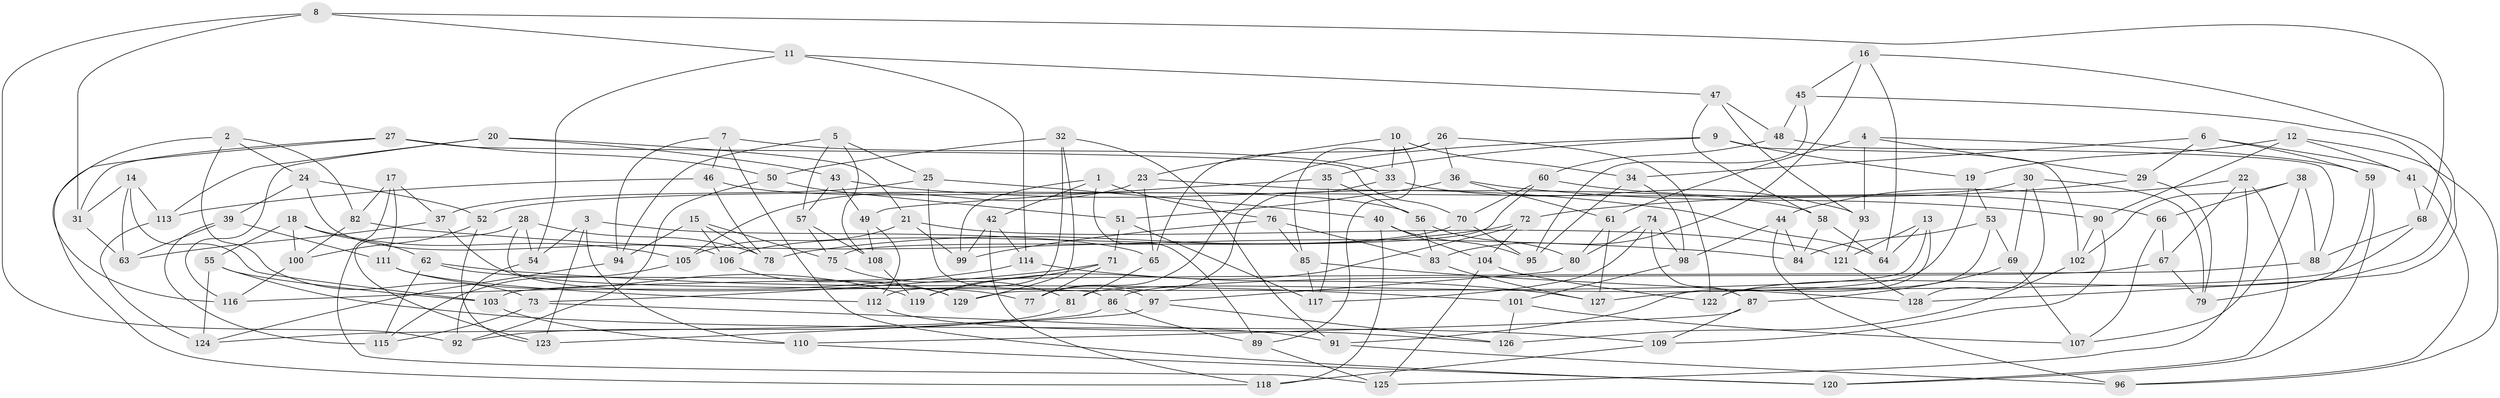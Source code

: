 // coarse degree distribution, {4: 0.4074074074074074, 6: 0.4691358024691358, 5: 0.09876543209876543, 3: 0.024691358024691357}
// Generated by graph-tools (version 1.1) at 2025/52/02/27/25 19:52:28]
// undirected, 129 vertices, 258 edges
graph export_dot {
graph [start="1"]
  node [color=gray90,style=filled];
  1;
  2;
  3;
  4;
  5;
  6;
  7;
  8;
  9;
  10;
  11;
  12;
  13;
  14;
  15;
  16;
  17;
  18;
  19;
  20;
  21;
  22;
  23;
  24;
  25;
  26;
  27;
  28;
  29;
  30;
  31;
  32;
  33;
  34;
  35;
  36;
  37;
  38;
  39;
  40;
  41;
  42;
  43;
  44;
  45;
  46;
  47;
  48;
  49;
  50;
  51;
  52;
  53;
  54;
  55;
  56;
  57;
  58;
  59;
  60;
  61;
  62;
  63;
  64;
  65;
  66;
  67;
  68;
  69;
  70;
  71;
  72;
  73;
  74;
  75;
  76;
  77;
  78;
  79;
  80;
  81;
  82;
  83;
  84;
  85;
  86;
  87;
  88;
  89;
  90;
  91;
  92;
  93;
  94;
  95;
  96;
  97;
  98;
  99;
  100;
  101;
  102;
  103;
  104;
  105;
  106;
  107;
  108;
  109;
  110;
  111;
  112;
  113;
  114;
  115;
  116;
  117;
  118;
  119;
  120;
  121;
  122;
  123;
  124;
  125;
  126;
  127;
  128;
  129;
  1 -- 99;
  1 -- 89;
  1 -- 76;
  1 -- 42;
  2 -- 82;
  2 -- 24;
  2 -- 73;
  2 -- 116;
  3 -- 65;
  3 -- 54;
  3 -- 110;
  3 -- 123;
  4 -- 29;
  4 -- 93;
  4 -- 59;
  4 -- 61;
  5 -- 25;
  5 -- 57;
  5 -- 94;
  5 -- 108;
  6 -- 34;
  6 -- 59;
  6 -- 41;
  6 -- 29;
  7 -- 33;
  7 -- 120;
  7 -- 46;
  7 -- 94;
  8 -- 92;
  8 -- 11;
  8 -- 31;
  8 -- 68;
  9 -- 102;
  9 -- 77;
  9 -- 35;
  9 -- 19;
  10 -- 34;
  10 -- 33;
  10 -- 89;
  10 -- 23;
  11 -- 47;
  11 -- 54;
  11 -- 114;
  12 -- 19;
  12 -- 96;
  12 -- 90;
  12 -- 41;
  13 -- 121;
  13 -- 129;
  13 -- 64;
  13 -- 91;
  14 -- 31;
  14 -- 103;
  14 -- 113;
  14 -- 63;
  15 -- 106;
  15 -- 78;
  15 -- 75;
  15 -- 94;
  16 -- 83;
  16 -- 128;
  16 -- 64;
  16 -- 45;
  17 -- 82;
  17 -- 37;
  17 -- 125;
  17 -- 111;
  18 -- 55;
  18 -- 62;
  18 -- 105;
  18 -- 100;
  19 -- 53;
  19 -- 81;
  20 -- 21;
  20 -- 43;
  20 -- 116;
  20 -- 113;
  21 -- 99;
  21 -- 121;
  21 -- 105;
  22 -- 67;
  22 -- 44;
  22 -- 120;
  22 -- 125;
  23 -- 65;
  23 -- 58;
  23 -- 105;
  24 -- 52;
  24 -- 106;
  24 -- 39;
  25 -- 40;
  25 -- 37;
  25 -- 97;
  26 -- 65;
  26 -- 85;
  26 -- 36;
  26 -- 122;
  27 -- 70;
  27 -- 50;
  27 -- 31;
  27 -- 118;
  28 -- 86;
  28 -- 123;
  28 -- 78;
  28 -- 54;
  29 -- 79;
  29 -- 72;
  30 -- 128;
  30 -- 79;
  30 -- 52;
  30 -- 69;
  31 -- 63;
  32 -- 129;
  32 -- 112;
  32 -- 50;
  32 -- 91;
  33 -- 93;
  33 -- 77;
  34 -- 95;
  34 -- 98;
  35 -- 117;
  35 -- 49;
  35 -- 56;
  36 -- 61;
  36 -- 51;
  36 -- 90;
  37 -- 77;
  37 -- 63;
  38 -- 88;
  38 -- 66;
  38 -- 102;
  38 -- 107;
  39 -- 115;
  39 -- 63;
  39 -- 111;
  40 -- 104;
  40 -- 95;
  40 -- 118;
  41 -- 96;
  41 -- 68;
  42 -- 118;
  42 -- 114;
  42 -- 99;
  43 -- 64;
  43 -- 57;
  43 -- 49;
  44 -- 84;
  44 -- 96;
  44 -- 98;
  45 -- 122;
  45 -- 95;
  45 -- 48;
  46 -- 113;
  46 -- 56;
  46 -- 78;
  47 -- 93;
  47 -- 48;
  47 -- 58;
  48 -- 60;
  48 -- 88;
  49 -- 112;
  49 -- 108;
  50 -- 92;
  50 -- 51;
  51 -- 117;
  51 -- 71;
  52 -- 123;
  52 -- 100;
  53 -- 84;
  53 -- 122;
  53 -- 69;
  54 -- 92;
  55 -- 124;
  55 -- 109;
  55 -- 103;
  56 -- 80;
  56 -- 83;
  57 -- 108;
  57 -- 75;
  58 -- 84;
  58 -- 64;
  59 -- 79;
  59 -- 120;
  60 -- 70;
  60 -- 66;
  60 -- 75;
  61 -- 80;
  61 -- 127;
  62 -- 129;
  62 -- 101;
  62 -- 115;
  65 -- 81;
  66 -- 107;
  66 -- 67;
  67 -- 86;
  67 -- 79;
  68 -- 127;
  68 -- 88;
  69 -- 87;
  69 -- 107;
  70 -- 106;
  70 -- 95;
  71 -- 119;
  71 -- 77;
  71 -- 73;
  72 -- 104;
  72 -- 119;
  72 -- 78;
  73 -- 115;
  73 -- 91;
  74 -- 80;
  74 -- 87;
  74 -- 98;
  74 -- 117;
  75 -- 81;
  76 -- 83;
  76 -- 99;
  76 -- 85;
  80 -- 97;
  81 -- 92;
  82 -- 84;
  82 -- 100;
  83 -- 127;
  85 -- 117;
  85 -- 128;
  86 -- 89;
  86 -- 124;
  87 -- 110;
  87 -- 109;
  88 -- 103;
  89 -- 125;
  90 -- 102;
  90 -- 109;
  91 -- 96;
  93 -- 121;
  94 -- 124;
  97 -- 123;
  97 -- 126;
  98 -- 101;
  100 -- 116;
  101 -- 107;
  101 -- 126;
  102 -- 126;
  103 -- 110;
  104 -- 122;
  104 -- 125;
  105 -- 115;
  106 -- 129;
  108 -- 119;
  109 -- 118;
  110 -- 120;
  111 -- 112;
  111 -- 119;
  112 -- 126;
  113 -- 124;
  114 -- 127;
  114 -- 116;
  121 -- 128;
}
